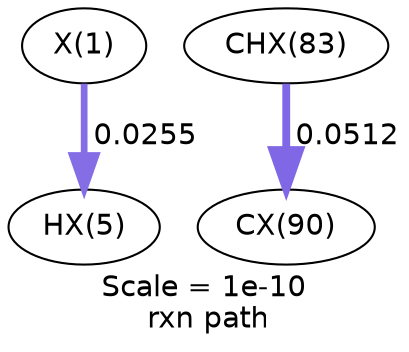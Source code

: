 digraph reaction_paths {
center=1;
s9 -> s10[fontname="Helvetica", style="setlinewidth(3.23)", arrowsize=1.62, color="0.7, 0.526, 0.9"
, label=" 0.0255"];
s22 -> s27[fontname="Helvetica", style="setlinewidth(3.76)", arrowsize=1.88, color="0.7, 0.551, 0.9"
, label=" 0.0512"];
s9 [ fontname="Helvetica", label="X(1)"];
s10 [ fontname="Helvetica", label="HX(5)"];
s22 [ fontname="Helvetica", label="CHX(83)"];
s27 [ fontname="Helvetica", label="CX(90)"];
 label = "Scale = 1e-10\l rxn path";
 fontname = "Helvetica";
}
